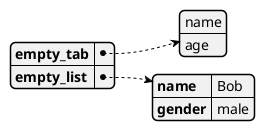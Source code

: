 @startjson
{
    "empty_tab":[
        "name",
        "age"
    ],
    "empty_list":{
        "name":"Bob",
        "gender": "male"
    }
}
@endjson